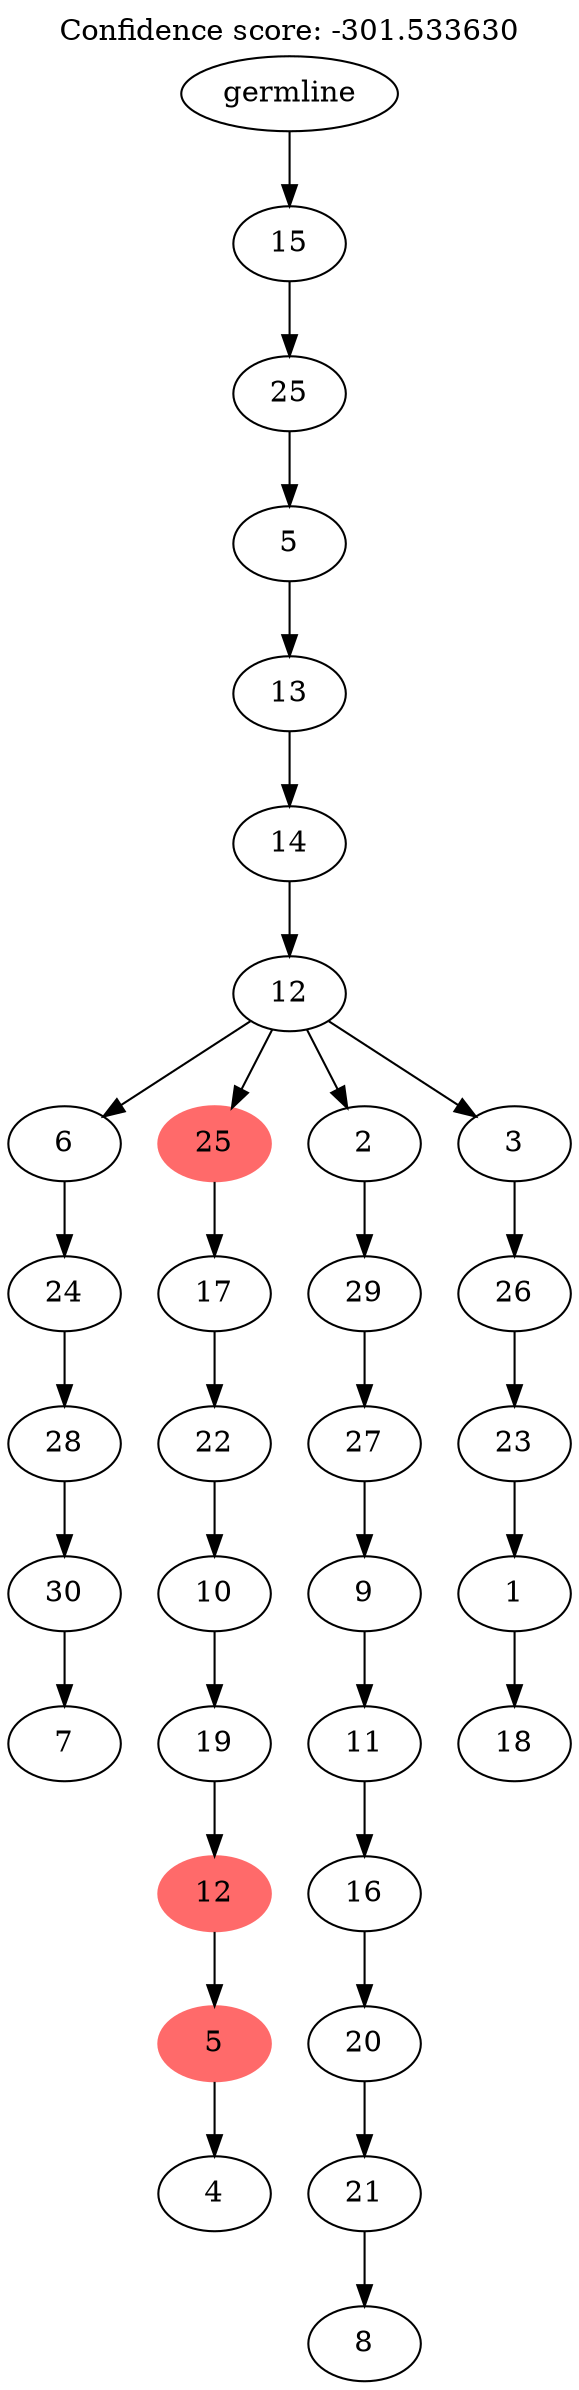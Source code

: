 digraph g {
	"32" -> "33";
	"33" [label="7"];
	"31" -> "32";
	"32" [label="30"];
	"30" -> "31";
	"31" [label="28"];
	"29" -> "30";
	"30" [label="24"];
	"27" -> "28";
	"28" [label="4"];
	"26" -> "27";
	"27" [color=indianred1, style=filled, label="5"];
	"25" -> "26";
	"26" [color=indianred1, style=filled, label="12"];
	"24" -> "25";
	"25" [label="19"];
	"23" -> "24";
	"24" [label="10"];
	"22" -> "23";
	"23" [label="22"];
	"21" -> "22";
	"22" [label="17"];
	"19" -> "20";
	"20" [label="8"];
	"18" -> "19";
	"19" [label="21"];
	"17" -> "18";
	"18" [label="20"];
	"16" -> "17";
	"17" [label="16"];
	"15" -> "16";
	"16" [label="11"];
	"14" -> "15";
	"15" [label="9"];
	"13" -> "14";
	"14" [label="27"];
	"12" -> "13";
	"13" [label="29"];
	"10" -> "11";
	"11" [label="18"];
	"9" -> "10";
	"10" [label="1"];
	"8" -> "9";
	"9" [label="23"];
	"7" -> "8";
	"8" [label="26"];
	"6" -> "7";
	"7" [label="3"];
	"6" -> "12";
	"12" [label="2"];
	"6" -> "21";
	"21" [color=indianred1, style=filled, label="25"];
	"6" -> "29";
	"29" [label="6"];
	"5" -> "6";
	"6" [label="12"];
	"4" -> "5";
	"5" [label="14"];
	"3" -> "4";
	"4" [label="13"];
	"2" -> "3";
	"3" [label="5"];
	"1" -> "2";
	"2" [label="25"];
	"0" -> "1";
	"1" [label="15"];
	"0" [label="germline"];
	labelloc="t";
	label="Confidence score: -301.533630";
}
